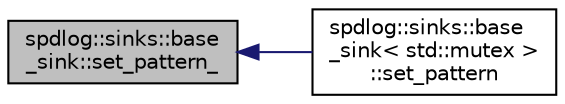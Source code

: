 digraph "spdlog::sinks::base_sink::set_pattern_"
{
  edge [fontname="Helvetica",fontsize="10",labelfontname="Helvetica",labelfontsize="10"];
  node [fontname="Helvetica",fontsize="10",shape=record];
  rankdir="LR";
  Node1 [label="spdlog::sinks::base\l_sink::set_pattern_",height=0.2,width=0.4,color="black", fillcolor="grey75", style="filled" fontcolor="black"];
  Node1 -> Node2 [dir="back",color="midnightblue",fontsize="10",style="solid",fontname="Helvetica"];
  Node2 [label="spdlog::sinks::base\l_sink\< std::mutex \>\l::set_pattern",height=0.2,width=0.4,color="black", fillcolor="white", style="filled",URL="$classspdlog_1_1sinks_1_1base__sink.html#a2b0a0b95f1e7272b443de67b46914152"];
}

